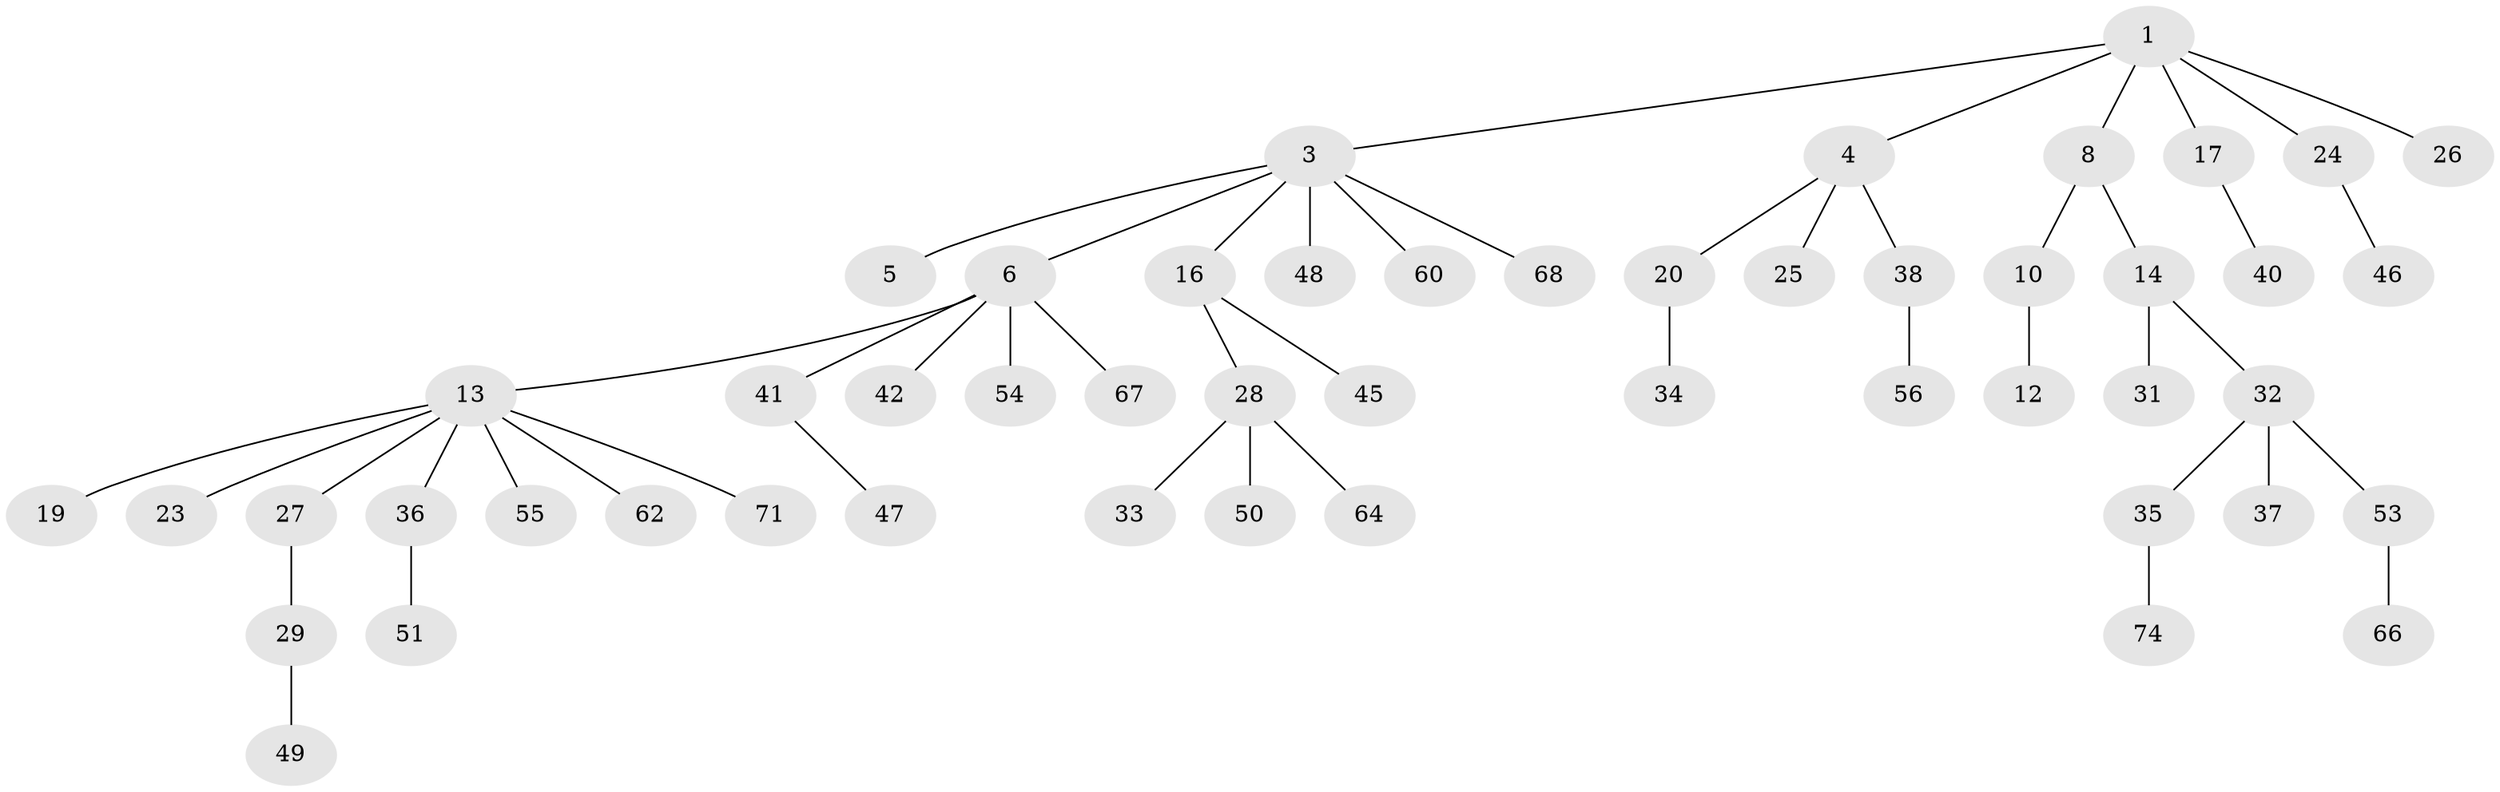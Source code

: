 // original degree distribution, {5: 0.04054054054054054, 3: 0.12162162162162163, 7: 0.013513513513513514, 2: 0.2702702702702703, 4: 0.04054054054054054, 1: 0.5, 8: 0.013513513513513514}
// Generated by graph-tools (version 1.1) at 2025/19/03/04/25 18:19:25]
// undirected, 51 vertices, 50 edges
graph export_dot {
graph [start="1"]
  node [color=gray90,style=filled];
  1 [super="+2"];
  3;
  4 [super="+15"];
  5 [super="+7"];
  6 [super="+11+9"];
  8 [super="+21+57"];
  10;
  12;
  13;
  14;
  16 [super="+22"];
  17 [super="+30"];
  19;
  20;
  23;
  24 [super="+39"];
  25;
  26;
  27;
  28;
  29;
  31;
  32;
  33;
  34;
  35 [super="+52"];
  36;
  37;
  38 [super="+72"];
  40;
  41 [super="+69+43"];
  42 [super="+58+65"];
  45;
  46;
  47;
  48;
  49;
  50;
  51;
  53;
  54;
  55;
  56;
  60 [super="+70"];
  62;
  64;
  66;
  67;
  68;
  71;
  74;
  1 -- 3;
  1 -- 4;
  1 -- 17;
  1 -- 26;
  1 -- 8;
  1 -- 24;
  3 -- 5;
  3 -- 6;
  3 -- 16;
  3 -- 48;
  3 -- 60;
  3 -- 68;
  4 -- 20;
  4 -- 25;
  4 -- 38;
  6 -- 13;
  6 -- 54;
  6 -- 41;
  6 -- 42;
  6 -- 67;
  8 -- 10;
  8 -- 14;
  10 -- 12;
  13 -- 19;
  13 -- 23;
  13 -- 27;
  13 -- 36;
  13 -- 55;
  13 -- 62;
  13 -- 71;
  14 -- 31;
  14 -- 32;
  16 -- 28;
  16 -- 45;
  17 -- 40;
  20 -- 34;
  24 -- 46;
  27 -- 29;
  28 -- 33;
  28 -- 50;
  28 -- 64;
  29 -- 49;
  32 -- 35;
  32 -- 37;
  32 -- 53;
  35 -- 74;
  36 -- 51;
  38 -- 56;
  41 -- 47;
  53 -- 66;
}
